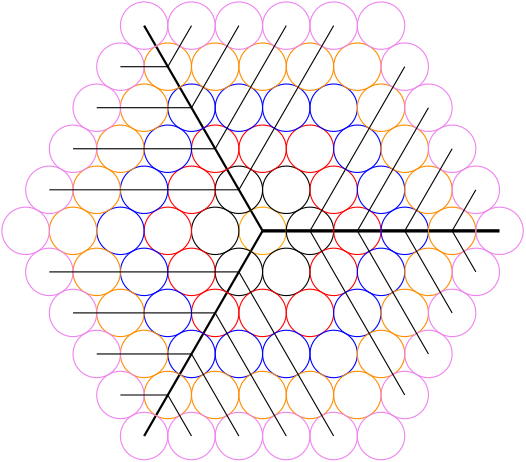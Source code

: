 <?xml version="1.0"?>
<!DOCTYPE ipe SYSTEM "ipe.dtd">
<ipe version="70107" creator="Ipe 7.1.8">
<info created="D:20150514141954" modified="D:20151111154638"/>
<ipestyle name="basic">
<symbol name="arrow/arc(spx)">
<path stroke="sym-stroke" fill="sym-stroke" pen="sym-pen">
0 0 m
-1 0.333 l
-1 -0.333 l
h
</path>
</symbol>
<symbol name="arrow/farc(spx)">
<path stroke="sym-stroke" fill="white" pen="sym-pen">
0 0 m
-1 0.333 l
-1 -0.333 l
h
</path>
</symbol>
<symbol name="arrow/ptarc(spx)">
<path stroke="sym-stroke" fill="sym-stroke" pen="sym-pen">
0 0 m
-1 0.333 l
-0.8 0 l
-1 -0.333 l
h
</path>
</symbol>
<symbol name="arrow/fptarc(spx)">
<path stroke="sym-stroke" fill="white" pen="sym-pen">
0 0 m
-1 0.333 l
-0.8 0 l
-1 -0.333 l
h
</path>
</symbol>
<symbol name="mark/circle(sx)" transformations="translations">
<path fill="sym-stroke">
0.6 0 0 0.6 0 0 e
0.4 0 0 0.4 0 0 e
</path>
</symbol>
<symbol name="mark/disk(sx)" transformations="translations">
<path fill="sym-stroke">
0.6 0 0 0.6 0 0 e
</path>
</symbol>
<symbol name="mark/fdisk(sfx)" transformations="translations">
<group>
<path fill="sym-fill">
0.5 0 0 0.5 0 0 e
</path>
<path fill="sym-stroke" fillrule="eofill">
0.6 0 0 0.6 0 0 e
0.4 0 0 0.4 0 0 e
</path>
</group>
</symbol>
<symbol name="mark/box(sx)" transformations="translations">
<path fill="sym-stroke" fillrule="eofill">
-0.6 -0.6 m
0.6 -0.6 l
0.6 0.6 l
-0.6 0.6 l
h
-0.4 -0.4 m
0.4 -0.4 l
0.4 0.4 l
-0.4 0.4 l
h
</path>
</symbol>
<symbol name="mark/square(sx)" transformations="translations">
<path fill="sym-stroke">
-0.6 -0.6 m
0.6 -0.6 l
0.6 0.6 l
-0.6 0.6 l
h
</path>
</symbol>
<symbol name="mark/fsquare(sfx)" transformations="translations">
<group>
<path fill="sym-fill">
-0.5 -0.5 m
0.5 -0.5 l
0.5 0.5 l
-0.5 0.5 l
h
</path>
<path fill="sym-stroke" fillrule="eofill">
-0.6 -0.6 m
0.6 -0.6 l
0.6 0.6 l
-0.6 0.6 l
h
-0.4 -0.4 m
0.4 -0.4 l
0.4 0.4 l
-0.4 0.4 l
h
</path>
</group>
</symbol>
<symbol name="mark/cross(sx)" transformations="translations">
<group>
<path fill="sym-stroke">
-0.43 -0.57 m
0.57 0.43 l
0.43 0.57 l
-0.57 -0.43 l
h
</path>
<path fill="sym-stroke">
-0.43 0.57 m
0.57 -0.43 l
0.43 -0.57 l
-0.57 0.43 l
h
</path>
</group>
</symbol>
<symbol name="arrow/fnormal(spx)">
<path stroke="sym-stroke" fill="white" pen="sym-pen">
0 0 m
-1 0.333 l
-1 -0.333 l
h
</path>
</symbol>
<symbol name="arrow/pointed(spx)">
<path stroke="sym-stroke" fill="sym-stroke" pen="sym-pen">
0 0 m
-1 0.333 l
-0.8 0 l
-1 -0.333 l
h
</path>
</symbol>
<symbol name="arrow/fpointed(spx)">
<path stroke="sym-stroke" fill="white" pen="sym-pen">
0 0 m
-1 0.333 l
-0.8 0 l
-1 -0.333 l
h
</path>
</symbol>
<symbol name="arrow/linear(spx)">
<path stroke="sym-stroke" pen="sym-pen">
-1 0.333 m
0 0 l
-1 -0.333 l
</path>
</symbol>
<symbol name="arrow/fdouble(spx)">
<path stroke="sym-stroke" fill="white" pen="sym-pen">
0 0 m
-1 0.333 l
-1 -0.333 l
h
-1 0 m
-2 0.333 l
-2 -0.333 l
h
</path>
</symbol>
<symbol name="arrow/double(spx)">
<path stroke="sym-stroke" fill="sym-stroke" pen="sym-pen">
0 0 m
-1 0.333 l
-1 -0.333 l
h
-1 0 m
-2 0.333 l
-2 -0.333 l
h
</path>
</symbol>
<pen name="heavier" value="0.8"/>
<pen name="fat" value="1.2"/>
<pen name="ultrafat" value="2"/>
<symbolsize name="large" value="5"/>
<symbolsize name="small" value="2"/>
<symbolsize name="tiny" value="1.1"/>
<arrowsize name="large" value="10"/>
<arrowsize name="small" value="5"/>
<arrowsize name="tiny" value="3"/>
<color name="red" value="1 0 0"/>
<color name="green" value="0 1 0"/>
<color name="blue" value="0 0 1"/>
<color name="yellow" value="1 1 0"/>
<color name="orange" value="1 0.647 0"/>
<color name="gold" value="1 0.843 0"/>
<color name="purple" value="0.627 0.125 0.941"/>
<color name="gray" value="0.745"/>
<color name="brown" value="0.647 0.165 0.165"/>
<color name="navy" value="0 0 0.502"/>
<color name="pink" value="1 0.753 0.796"/>
<color name="seagreen" value="0.18 0.545 0.341"/>
<color name="turquoise" value="0.251 0.878 0.816"/>
<color name="violet" value="0.933 0.51 0.933"/>
<color name="darkblue" value="0 0 0.545"/>
<color name="darkcyan" value="0 0.545 0.545"/>
<color name="darkgray" value="0.663"/>
<color name="darkgreen" value="0 0.392 0"/>
<color name="darkmagenta" value="0.545 0 0.545"/>
<color name="darkorange" value="1 0.549 0"/>
<color name="darkred" value="0.545 0 0"/>
<color name="lightblue" value="0.678 0.847 0.902"/>
<color name="lightcyan" value="0.878 1 1"/>
<color name="lightgray" value="0.827"/>
<color name="lightgreen" value="0.565 0.933 0.565"/>
<color name="lightyellow" value="1 1 0.878"/>
<dashstyle name="dashed" value="[4] 0"/>
<dashstyle name="dotted" value="[1 3] 0"/>
<dashstyle name="dash dotted" value="[4 2 1 2] 0"/>
<dashstyle name="dash dot dotted" value="[4 2 1 2 1 2] 0"/>
<textsize name="large" value="\large"/>
<textsize name="Large" value="\Large"/>
<textsize name="LARGE" value="\LARGE"/>
<textsize name="huge" value="\huge"/>
<textsize name="Huge" value="\Huge"/>
<textsize name="small" value="\small"/>
<textsize name="footnote" value="\footnotesize"/>
<textsize name="tiny" value="\tiny"/>
<textstyle name="center" begin="\begin{center}" end="\end{center}"/>
<textstyle name="itemize" begin="\begin{itemize}" end="\end{itemize}"/>
<textstyle name="item" begin="\begin{itemize}\item{}" end="\end{itemize}"/>
<gridsize name="4 pts" value="4"/>
<gridsize name="8 pts (~3 mm)" value="8"/>
<gridsize name="16 pts (~6 mm)" value="16"/>
<gridsize name="32 pts (~12 mm)" value="32"/>
<gridsize name="10 pts (~3.5 mm)" value="10"/>
<gridsize name="20 pts (~7 mm)" value="20"/>
<gridsize name="14 pts (~5 mm)" value="14"/>
<gridsize name="28 pts (~10 mm)" value="28"/>
<gridsize name="56 pts (~20 mm)" value="56"/>
<anglesize name="90 deg" value="90"/>
<anglesize name="60 deg" value="60"/>
<anglesize name="45 deg" value="45"/>
<anglesize name="30 deg" value="30"/>
<anglesize name="22.5 deg" value="22.5"/>
<tiling name="falling" angle="-60" step="4" width="1"/>
<tiling name="rising" angle="30" step="4" width="1"/>
</ipestyle>
<ipestyle name="bigpaper">
<layout paper="10000 6000" origin="0 0" frame="10000 6000"/>
<titlestyle pos="10 10" size="LARGE" color="title"  valign="baseline"/>
</ipestyle>
<page>
<layer name="alpha"/>
<view layers="alpha" active="alpha"/>
<path layer="alpha" matrix="0.266561 0 0 0.266561 3590.92 3152.96" stroke="black" pen="heavier">
4544 4608 m
4384 4885.13 l
</path>
<path matrix="0.266561 0 0 0.266561 3590.92 3152.96" stroke="black" pen="heavier">
4544 4608 m
4384 4330.87 l
</path>
<path matrix="0.266561 0 0 0.266561 3590.92 3152.96" stroke="black" pen="fat">
4544 4608 m
4864 4608 l
</path>
<path matrix="0.266561 0 0 0.266561 3590.92 3152.96" stroke="orange">
32 0 0 32 4544 4608 e
</path>
<path matrix="0.266561 0 0 0.266561 3590.92 3152.96" stroke="black">
32 0 0 32 4608 4608 e
</path>
<path matrix="0.266561 0 0 0.266561 3590.92 3152.96" stroke="black">
32 0 0 32 4512 4663.43 e
</path>
<path matrix="0.266561 0 0 0.266561 3590.92 3152.96" stroke="black">
32 0 0 32 4512 4552.57 e
</path>
<path matrix="0.266561 0 0 0.266561 3590.92 3152.96" stroke="black">
32.0012 0 0 32.0012 4480 4608 e
</path>
<path matrix="0.266561 0 0 0.266561 3590.92 3152.96" stroke="black">
32.0056 0 0 32.0056 4576 4552.57 e
</path>
<path matrix="0.266561 0 0 0.266561 3590.92 3152.96" stroke="black">
32.0327 0 0 32.0327 4576 4663.43 e
</path>
<path matrix="0.266561 0 0 0.266561 3590.92 3152.96" stroke="red">
32 0 0 32 4672 4608 e
</path>
<path matrix="0.266561 0 0 0.266561 3590.92 3152.96" stroke="red">
32 0 0 32 4480 4497.15 e
</path>
<path matrix="0.266561 0 0 0.266561 3590.92 3152.96" stroke="red">
32 0 0 32 4480 4718.85 e
</path>
<path matrix="0.266561 0 0 0.266561 3590.92 3152.96" stroke="red">
32.0001 0 0 32.0001 4640 4552.57 e
</path>
<path matrix="0.266561 0 0 0.266561 3590.92 3152.96" stroke="red">
32.0001 0 0 32.0001 4640 4663.43 e
</path>
<path matrix="0.266561 0 0 0.266561 3590.92 3152.96" stroke="red">
31.9999 0 0 31.9999 4544 4718.85 e
</path>
<path matrix="0.266561 0 0 0.266561 3590.92 3152.96" stroke="red">
32 0 0 32 4448 4552.57 e
</path>
<path matrix="0.266561 0 0 0.266561 3590.92 3152.96" stroke="red">
31.9997 0 0 31.9997 4608 4718.85 e
</path>
<path matrix="0.266561 0 0 0.266561 3590.92 3152.96" stroke="red">
32 0 0 32 4448 4663.43 e
</path>
<path matrix="0.266561 0 0 0.266561 3590.92 3152.96" stroke="red">
32 0 0 32 4416 4608 e
</path>
<path matrix="0.266561 0 0 0.266561 3590.92 3152.96" stroke="red">
31.9997 0 0 31.9997 4608 4497.15 e
</path>
<path matrix="0.266561 0 0 0.266561 3590.92 3152.96" stroke="red">
32.0005 0 0 32.0005 4544 4497.15 e
</path>
<path matrix="0.266561 0 0 0.266561 3590.92 3152.96" stroke="blue">
32 0 0 32 4448 4774.28 e
</path>
<path matrix="0.266561 0 0 0.266561 3590.92 3152.96" stroke="blue">
31.9999 0 0 31.9999 4512 4774.28 e
</path>
<path matrix="0.266561 0 0 0.266561 3590.92 3152.96" stroke="blue">
32 0 0 32 4576 4774.28 e
</path>
<path matrix="0.266561 0 0 0.266561 3590.92 3152.96" stroke="blue">
32.0004 0 0 32.0004 4640 4774.28 e
</path>
<path matrix="0.266561 0 0 0.266561 3590.92 3152.96" stroke="blue">
31.9991 0 0 31.9991 4672 4718.85 e
</path>
<path matrix="0.266561 0 0 0.266561 3590.92 3152.96" stroke="blue">
32.0011 0 0 32.0011 4704 4663.43 e
</path>
<path matrix="0.266561 0 0 0.266561 3590.92 3152.96" stroke="blue">
31.9991 0 0 31.9991 4736 4608 e
</path>
<path matrix="0.266561 0 0 0.266561 3590.92 3152.96" stroke="blue">
32.0011 0 0 32.0011 4704 4552.57 e
</path>
<path matrix="0.266561 0 0 0.266561 3590.92 3152.96" stroke="blue">
31.9991 0 0 31.9991 4672 4497.15 e
</path>
<path matrix="0.266561 0 0 0.266561 3590.92 3152.96" stroke="blue">
32.0004 0 0 32.0004 4640 4441.72 e
</path>
<path matrix="0.266561 0 0 0.266561 3590.92 3152.96" stroke="blue">
32 0 0 32 4576 4441.72 e
</path>
<path matrix="0.266561 0 0 0.266561 3590.92 3152.96" stroke="blue">
31.9998 0 0 31.9998 4512 4441.72 e
</path>
<path matrix="0.266561 0 0 0.266561 3590.92 3152.96" stroke="blue">
32 0 0 32 4448 4441.72 e
</path>
<path matrix="0.266561 0 0 0.266561 3590.92 3152.96" stroke="blue">
32 0 0 32 4416 4497.15 e
</path>
<path matrix="0.266561 0 0 0.266561 3590.92 3152.96" stroke="blue">
32 0 0 32 4384 4552.57 e
</path>
<path matrix="0.266561 0 0 0.266561 3590.92 3152.96" stroke="blue">
32 0 0 32 4352 4608 e
</path>
<path matrix="0.266561 0 0 0.266561 3590.92 3152.96" stroke="blue">
32 0 0 32 4384 4663.43 e
</path>
<path matrix="0.266561 0 0 0.266561 3590.92 3152.96" stroke="blue">
32 0 0 32 4416 4718.85 e
</path>
<path matrix="0.266561 0 0 0.266561 3590.92 3152.96" stroke="darkorange">
32 0 0 32 4416 4829.7 e
</path>
<path matrix="0.266561 0 0 0.266561 3590.92 3152.96" stroke="darkorange">
31.9999 0 0 31.9999 4480 4829.7 e
</path>
<path matrix="0.266561 0 0 0.266561 3590.92 3152.96" stroke="darkorange">
32 0 0 32 4544 4829.7 e
</path>
<path matrix="0.266561 0 0 0.266561 3590.92 3152.96" stroke="darkorange">
31.9999 0 0 31.9999 4608 4829.7 e
</path>
<path matrix="0.266561 0 0 0.266561 3590.92 3152.96" stroke="darkorange">
32.0008 0 0 32.0008 4672 4829.7 e
</path>
<path matrix="0.266561 0 0 0.266561 3590.92 3152.96" stroke="darkorange">
32.001 0 0 32.001 4704 4774.28 e
</path>
<path matrix="0.266561 0 0 0.266561 3590.92 3152.96" stroke="darkorange">
31.999 0 0 31.999 4736 4718.85 e
</path>
<path matrix="0.266561 0 0 0.266561 3590.92 3152.96" stroke="darkorange">
32.001 0 0 32.001 4768 4663.43 e
</path>
<path matrix="0.266561 0 0 0.266561 3590.92 3152.96" stroke="darkorange">
31.9992 0 0 31.9992 4800 4608 e
</path>
<path matrix="0.266561 0 0 0.266561 3590.92 3152.96" stroke="darkorange">
32.001 0 0 32.001 4768 4552.57 e
</path>
<path matrix="0.266561 0 0 0.266561 3590.92 3152.96" stroke="darkorange">
31.999 0 0 31.999 4736 4497.15 e
</path>
<path matrix="0.266561 0 0 0.266561 3590.92 3152.96" stroke="darkorange">
32.001 0 0 32.001 4704 4441.72 e
</path>
<path matrix="0.266561 0 0 0.266561 3590.92 3152.96" stroke="darkorange">
31.9984 0 0 31.9984 4672 4386.3 e
</path>
<path matrix="0.266561 0 0 0.266561 3590.92 3152.96" stroke="darkorange">
31.9999 0 0 31.9999 4608 4386.3 e
</path>
<path matrix="0.266561 0 0 0.266561 3590.92 3152.96" stroke="darkorange">
31.9999 0 0 31.9999 4544 4386.3 e
</path>
<path matrix="0.266561 0 0 0.266561 3590.92 3152.96" stroke="darkorange">
31.9999 0 0 31.9999 4480 4386.3 e
</path>
<path matrix="0.266561 0 0 0.266561 3590.92 3152.96" stroke="darkorange">
31.9999 0 0 31.9999 4416 4386.3 e
</path>
<path matrix="0.266561 0 0 0.266561 3590.92 3152.96" stroke="darkorange">
32 0 0 32 4384 4441.72 e
</path>
<path matrix="0.266561 0 0 0.266561 3590.92 3152.96" stroke="darkorange">
32 0 0 32 4352 4497.15 e
</path>
<path matrix="0.266561 0 0 0.266561 3590.92 3152.96" stroke="darkorange">
32 0 0 32 4320 4552.57 e
</path>
<path matrix="0.266561 0 0 0.266561 3590.92 3152.96" stroke="darkorange">
32 0 0 32 4288 4608 e
</path>
<path matrix="0.266561 0 0 0.266561 3590.92 3152.96" stroke="darkorange">
32 0 0 32 4320 4663.43 e
</path>
<path matrix="0.266561 0 0 0.266561 3590.92 3152.96" stroke="darkorange">
32 0 0 32 4352 4718.85 e
</path>
<path matrix="0.266561 0 0 0.266561 3590.92 3152.96" stroke="darkorange">
32 0 0 32 4384 4774.28 e
</path>
<path matrix="0.266561 0 0 0.266561 3590.92 3152.96" stroke="violet">
32 0 0 32 4384 4885.13 e
</path>
<path matrix="0.266561 0 0 0.266561 3590.92 3152.96" stroke="violet">
31.9998 0 0 31.9998 4448 4885.13 e
</path>
<path matrix="0.266561 0 0 0.266561 3590.92 3152.96" stroke="violet">
32 0 0 32 4512 4885.13 e
</path>
<path matrix="0.266561 0 0 0.266561 3590.92 3152.96" stroke="violet">
31.9998 0 0 31.9998 4576 4885.13 e
</path>
<path matrix="0.266561 0 0 0.266561 3590.92 3152.96" stroke="violet">
32 0 0 32 4640 4885.13 e
</path>
<path matrix="0.266561 0 0 0.266561 3590.92 3152.96" stroke="violet">
32.0009 0 0 32.0009 4704 4885.13 e
</path>
<path matrix="0.266561 0 0 0.266561 3590.92 3152.96" stroke="violet">
31.9983 0 0 31.9983 4736 4829.7 e
</path>
<path matrix="0.266561 0 0 0.266561 3590.92 3152.96" stroke="violet">
32.0019 0 0 32.0019 4768 4774.28 e
</path>
<path matrix="0.266561 0 0 0.266561 3590.92 3152.96" stroke="violet">
31.9983 0 0 31.9983 4800 4718.85 e
</path>
<path matrix="0.266561 0 0 0.266561 3590.92 3152.96" stroke="violet">
32.0019 0 0 32.0019 4832 4663.43 e
</path>
<path matrix="0.266561 0 0 0.266561 3590.92 3152.96" stroke="violet">
31.9983 0 0 31.9983 4864 4608 e
</path>
<path matrix="0.266561 0 0 0.266561 3590.92 3152.96" stroke="violet">
32.0019 0 0 32.0019 4832 4552.57 e
</path>
<path matrix="0.266561 0 0 0.266561 3590.92 3152.96" stroke="violet">
31.9983 0 0 31.9983 4800 4497.15 e
</path>
<path matrix="0.266561 0 0 0.266561 3590.92 3152.96" stroke="violet">
32.0019 0 0 32.0019 4768 4441.72 e
</path>
<path matrix="0.266561 0 0 0.266561 3590.92 3152.96" stroke="violet">
31.9983 0 0 31.9983 4736 4386.3 e
</path>
<path matrix="0.266561 0 0 0.266561 3590.92 3152.96" stroke="violet">
32.0009 0 0 32.0009 4704 4330.87 e
</path>
<path matrix="0.266561 0 0 0.266561 3590.92 3152.96" stroke="violet">
32 0 0 32 4640 4330.87 e
</path>
<path matrix="0.266561 0 0 0.266561 3590.92 3152.96" stroke="violet">
31.9998 0 0 31.9998 4576 4330.87 e
</path>
<path matrix="0.266561 0 0 0.266561 3590.92 3152.96" stroke="violet">
32 0 0 32 4512 4330.87 e
</path>
<path matrix="0.266561 0 0 0.266561 3590.92 3152.96" stroke="violet">
31.9998 0 0 31.9998 4448 4330.87 e
</path>
<path matrix="0.266561 0 0 0.266561 3590.92 3152.96" stroke="violet">
32 0 0 32 4384 4330.87 e
</path>
<path matrix="0.266561 0 0 0.266561 3590.92 3152.96" stroke="violet">
32 0 0 32 4352 4386.3 e
</path>
<path matrix="0.266561 0 0 0.266561 3590.92 3152.96" stroke="violet">
32 0 0 32 4320 4441.72 e
</path>
<path matrix="0.266561 0 0 0.266561 3590.92 3152.96" stroke="violet">
32 0 0 32 4288 4497.15 e
</path>
<path matrix="0.266561 0 0 0.266561 3590.92 3152.96" stroke="violet">
32 0 0 32 4256 4552.57 e
</path>
<path matrix="0.266561 0 0 0.266561 3590.92 3152.96" stroke="violet">
32 0 0 32 4224 4608 e
</path>
<path matrix="0.266561 0 0 0.266561 3590.92 3152.96" stroke="violet">
32 0 0 32 4256 4663.43 e
</path>
<path matrix="0.266561 0 0 0.266561 3590.92 3152.96" stroke="violet">
32 0 0 32 4288 4718.85 e
</path>
<path matrix="0.266561 0 0 0.266561 3590.92 3152.96" stroke="violet">
32 0 0 32 4320 4774.28 e
</path>
<path matrix="0.266561 0 0 0.266561 3590.92 3152.96" stroke="violet">
32 0 0 32 4352 4829.7 e
</path>
<path matrix="0.266561 0 0 0.266561 3590.92 3152.96" stroke="black">
4352 4829.7 m
4416 4829.7 l
</path>
<path matrix="0.266561 0 0 0.266561 3590.92 3152.96" stroke="black">
4320 4774.28 m
4448 4774.28 l
</path>
<path matrix="0.266561 0 0 0.266561 3590.92 3152.96" stroke="black">
4288 4718.85 m
4480 4718.85 l
</path>
<path matrix="0.266561 0 0 0.266561 3590.92 3152.96" stroke="black">
4256 4663.43 m
4512 4663.43 l
</path>
<path matrix="0.266561 0 0 0.266561 3590.92 3152.96" stroke="black">
4256 4552.57 m
4512 4552.57 l
</path>
<path matrix="0.266561 0 0 0.266561 3590.92 3152.96" stroke="black">
4288 4497.15 m
4480 4497.15 l
</path>
<path matrix="0.266561 0 0 0.266561 3590.92 3152.96" stroke="black">
4320 4441.72 m
4448 4441.72 l
</path>
<path matrix="0.266561 0 0 0.266561 3590.92 3152.96" stroke="black">
4352 4386.3 m
4416 4386.3 l
</path>
<path matrix="0.266561 0 0 0.266561 3590.92 3152.96" stroke="black">
4448 4330.87 m
4416 4386.3 l
</path>
<path matrix="0.266561 0 0 0.266561 3590.92 3152.96" stroke="black">
4512 4330.87 m
4448 4441.72 l
</path>
<path matrix="0.266561 0 0 0.266561 3590.92 3152.96" stroke="black">
4576 4330.87 m
4480 4497.15 l
</path>
<path matrix="0.266561 0 0 0.266561 3590.92 3152.96" stroke="black">
4640 4330.87 m
4512 4552.57 l
</path>
<path matrix="0.266561 0 0 0.266561 3590.92 3152.96" stroke="black">
4448 4885.13 m
4416 4829.7 l
</path>
<path matrix="0.266561 0 0 0.266561 3590.92 3152.96" stroke="black">
4512 4885.13 m
4448 4774.28 l
</path>
<path matrix="0.266561 0 0 0.266561 3590.92 3152.96" stroke="black">
4576 4885.13 m
4480 4718.85 l
</path>
<path matrix="0.266561 0 0 0.266561 3590.92 3152.96" stroke="black">
4640 4885.13 m
4512 4663.43 l
</path>
<path matrix="0.266561 0 0 0.266561 3590.92 3152.96" stroke="black">
4608 4608 m
4736 4386.3 l
</path>
<path matrix="0.266561 0 0 0.266561 3590.92 3152.96" stroke="black">
4736 4829.7 m
4608 4608 l
</path>
<path matrix="0.266561 0 0 0.266561 3590.92 3152.96" stroke="black">
4768 4774.28 m
4672 4608 l
</path>
<path matrix="0.266561 0 0 0.266561 3590.92 3152.96" stroke="black">
4800 4718.85 m
4736 4608 l
</path>
<path matrix="0.266561 0 0 0.266561 3590.92 3152.96" stroke="black">
4832 4663.43 m
4800 4608 l
</path>
<path matrix="0.266561 0 0 0.266561 3590.92 3152.96" stroke="black">
4832 4552.57 m
4800 4608 l
</path>
<path matrix="0.266561 0 0 0.266561 3590.92 3152.96" stroke="black">
4800 4497.15 m
4736 4608 l
</path>
<path matrix="0.266561 0 0 0.266561 3590.92 3152.96" stroke="black">
4768 4441.72 m
4672 4608 l
</path>
</page>
</ipe>
